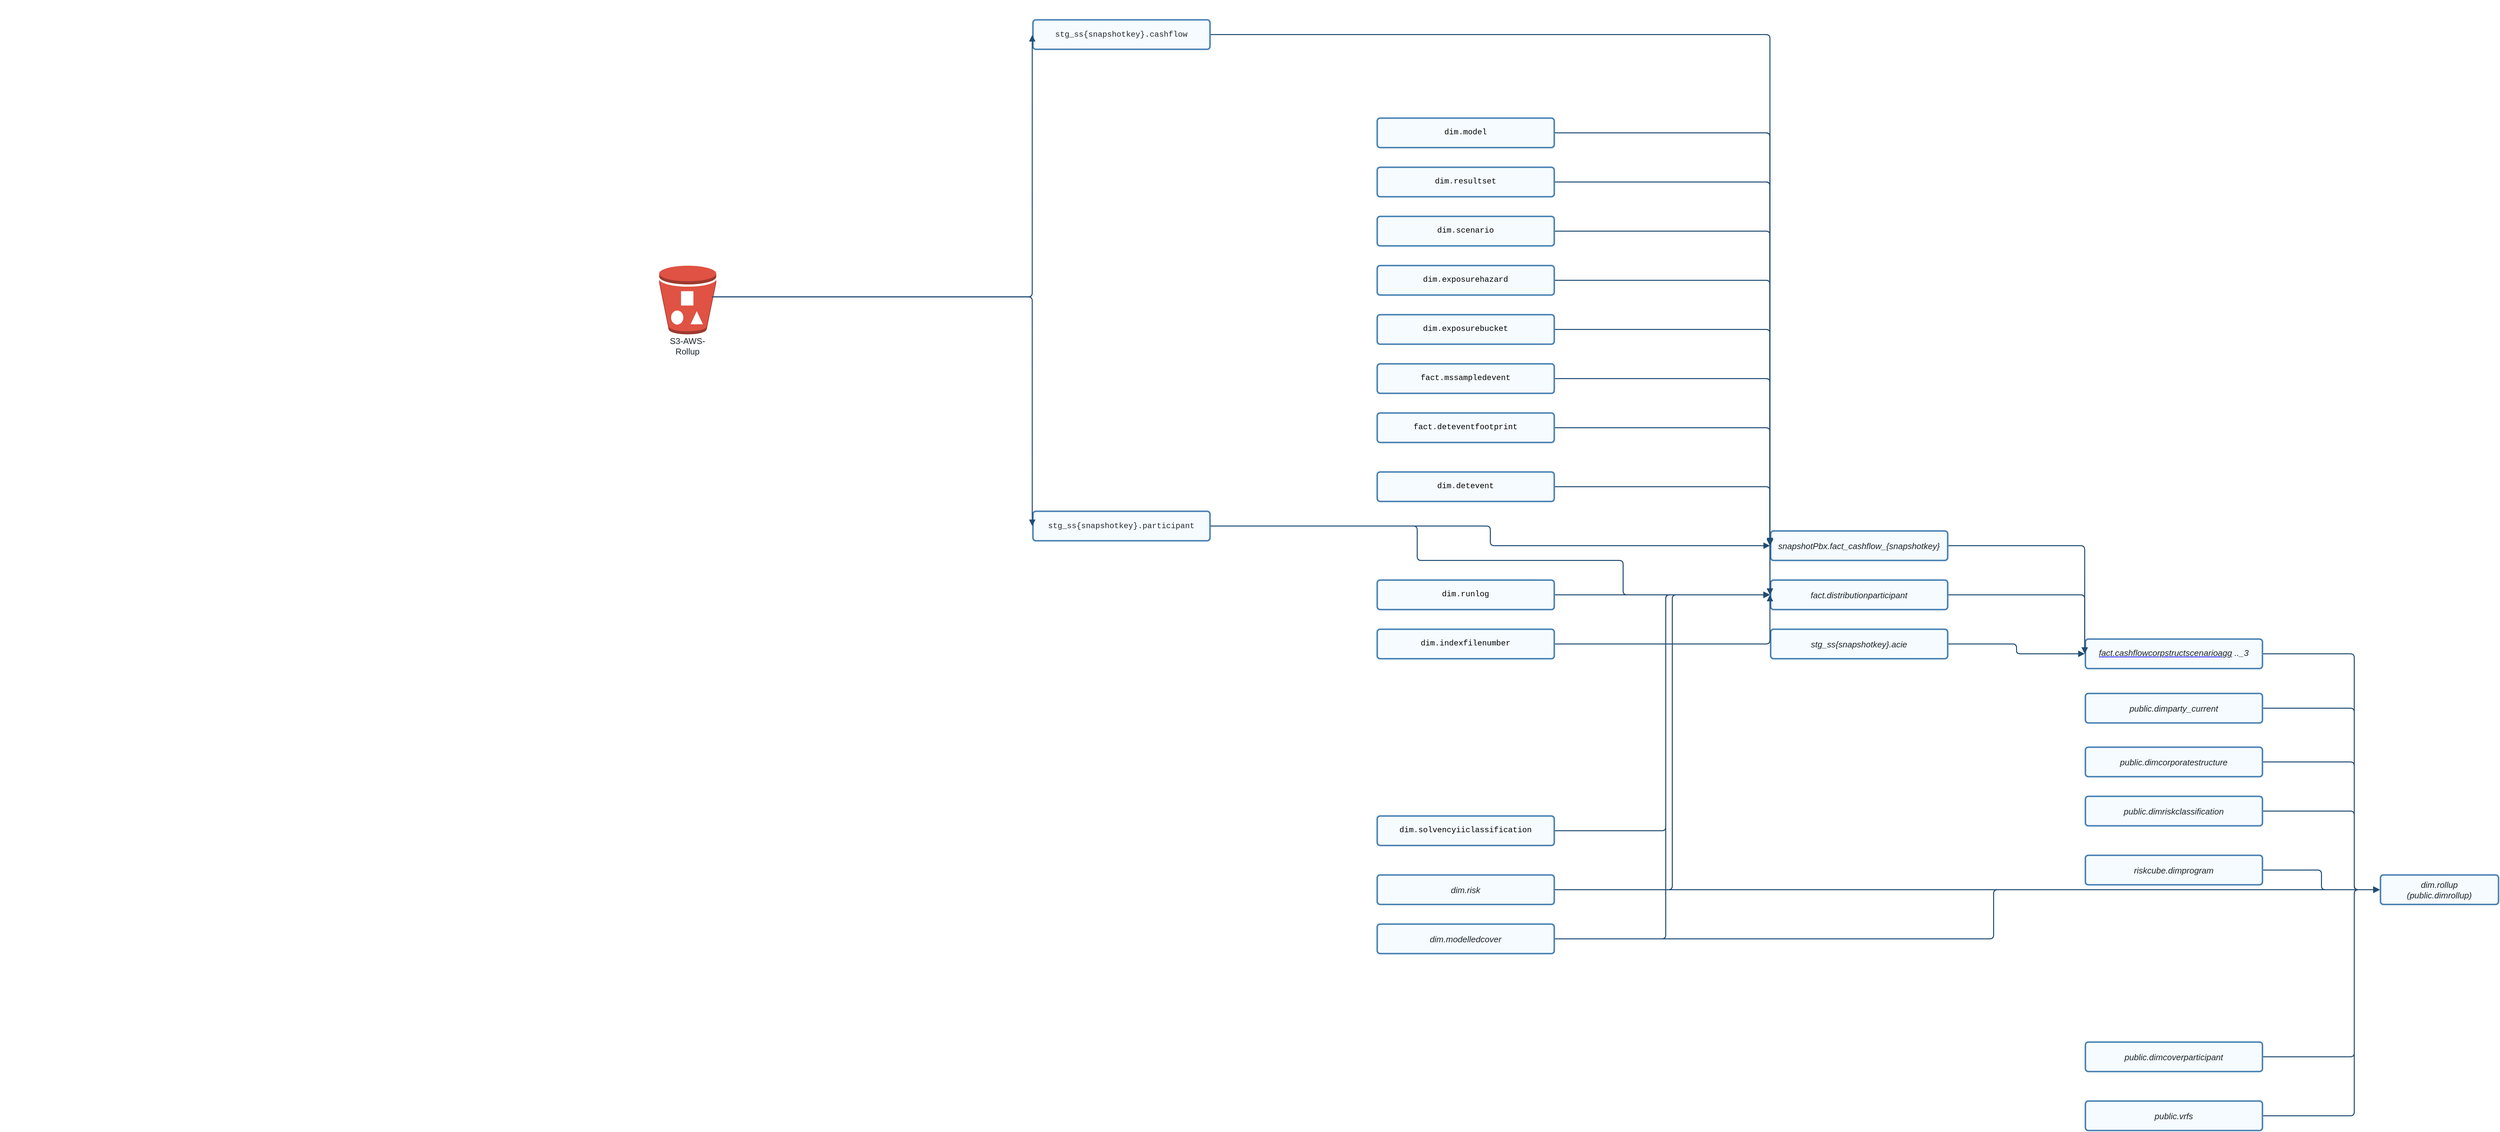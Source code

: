 <mxfile version="15.9.1" type="github">
  <diagram id="vmroaQVfe90vQZZnpYbU" name="Page-1">
    <mxGraphModel dx="1052" dy="1666" grid="1" gridSize="10" guides="1" tooltips="1" connect="1" arrows="1" fold="1" page="1" pageScale="1" pageWidth="1100" pageHeight="850" math="0" shadow="0">
      <root>
        <mxCell id="0" />
        <mxCell id="1" parent="0" />
        <mxCell id="fpg7xmmu9MJaWytv52l8-10" parent="0" />
        <mxCell id="fpg7xmmu9MJaWytv52l8-70" value="top" parent="0" />
        <mxCell id="fpg7xmmu9MJaWytv52l8-71" value="" style="group;dropTarget=0;" vertex="1" parent="fpg7xmmu9MJaWytv52l8-70">
          <mxGeometry as="geometry" />
        </mxCell>
        <mxCell id="fpg7xmmu9MJaWytv52l8-72" parent="0" />
        <mxCell id="fpg7xmmu9MJaWytv52l8-132" value="top" parent="0" />
        <mxCell id="fpg7xmmu9MJaWytv52l8-133" value="" style="group;dropTarget=0;" vertex="1" parent="fpg7xmmu9MJaWytv52l8-132">
          <mxGeometry as="geometry" />
        </mxCell>
        <mxCell id="fpg7xmmu9MJaWytv52l8-134" parent="0" />
        <UserObject label="dim.rollup&#xa;(public.dimrollup)" lucidchartObjectId="Gp1yu8OU4XNm" id="fpg7xmmu9MJaWytv52l8-135">
          <mxCell style="html=1;overflow=block;blockSpacing=1;whiteSpace=wrap;;whiteSpace=wrap;fontSize=13;fontColor=#1d262b;fontStyle=2;spacing=3.8;strokeColor=#4881b3;strokeOpacity=100;rounded=1;absoluteArcSize=1;arcSize=9;fillColor=#F5FBFF;strokeWidth=2.3;" vertex="1" parent="fpg7xmmu9MJaWytv52l8-134">
            <mxGeometry x="3630" y="1335" width="180" height="45" as="geometry" />
          </mxCell>
        </UserObject>
        <UserObject label="&lt;div style=&quot;display: flex ; justify-content: center ; text-align: center ; align-items: baseline ; font-size: 0 ; line-height: 1.25 ; margin-top: -2px&quot;&gt;&lt;span&gt;&lt;a href=&quot;http://fact.cashflowcorpstructscenarioagg&quot;&gt;&lt;span style=&quot;font-size: 13px ; color: #1d262b ; font-style: italic&quot;&gt;fact.cashflowcorpstructscenarioagg&lt;/span&gt;&lt;/a&gt;&lt;span style=&quot;font-size: 13px ; color: #1d262b ; font-style: italic&quot;&gt; .._3&lt;/span&gt;&lt;/span&gt;&lt;/div&gt;" lucidchartObjectId="is1yB~cOgMwO" id="fpg7xmmu9MJaWytv52l8-136">
          <mxCell style="html=1;overflow=block;blockSpacing=1;whiteSpace=wrap;;whiteSpace=wrap;fontSize=13;spacing=3.8;strokeColor=#4881b3;strokeOpacity=100;rounded=1;absoluteArcSize=1;arcSize=9;fillColor=#F5FBFF;strokeWidth=2.3;" vertex="1" parent="fpg7xmmu9MJaWytv52l8-134">
            <mxGeometry x="3180" y="975" width="270" height="45" as="geometry" />
          </mxCell>
        </UserObject>
        <UserObject label="dim.risk" lucidchartObjectId="3G2yOmbZ3F8G" id="fpg7xmmu9MJaWytv52l8-137">
          <mxCell style="html=1;overflow=block;blockSpacing=1;whiteSpace=wrap;;whiteSpace=wrap;fontSize=13;fontColor=#1d262b;fontStyle=2;spacing=3.8;strokeColor=#4881b3;strokeOpacity=100;rounded=1;absoluteArcSize=1;arcSize=9;fillColor=#F5FBFF;strokeWidth=2.3;" vertex="1" parent="fpg7xmmu9MJaWytv52l8-134">
            <mxGeometry x="2100" y="1335" width="270" height="45" as="geometry" />
          </mxCell>
        </UserObject>
        <UserObject label="public.dimparty_current" lucidchartObjectId="7G2ynvKu3iQ_" id="fpg7xmmu9MJaWytv52l8-138">
          <mxCell style="html=1;overflow=block;blockSpacing=1;whiteSpace=wrap;;whiteSpace=wrap;fontSize=13;fontColor=#1d262b;fontStyle=2;spacing=3.8;strokeColor=#4881b3;strokeOpacity=100;rounded=1;absoluteArcSize=1;arcSize=9;fillColor=#F5FBFF;strokeWidth=2.3;" vertex="1" parent="fpg7xmmu9MJaWytv52l8-134">
            <mxGeometry x="3180" y="1058" width="270" height="45" as="geometry" />
          </mxCell>
        </UserObject>
        <UserObject label="public.dimcorporatestructure" lucidchartObjectId="0I2yo8fjKjZO" id="fpg7xmmu9MJaWytv52l8-139">
          <mxCell style="html=1;overflow=block;blockSpacing=1;whiteSpace=wrap;;whiteSpace=wrap;fontSize=13;fontColor=#1d262b;fontStyle=2;spacing=3.8;strokeColor=#4881b3;strokeOpacity=100;rounded=1;absoluteArcSize=1;arcSize=9;fillColor=#F5FBFF;strokeWidth=2.3;" vertex="1" parent="fpg7xmmu9MJaWytv52l8-134">
            <mxGeometry x="3180" y="1140" width="270" height="45" as="geometry" />
          </mxCell>
        </UserObject>
        <UserObject label="public.dimriskclassification" lucidchartObjectId="0I2y_JNIGELw" id="fpg7xmmu9MJaWytv52l8-140">
          <mxCell style="html=1;overflow=block;blockSpacing=1;whiteSpace=wrap;;whiteSpace=wrap;fontSize=13;fontColor=#1d262b;fontStyle=2;spacing=3.8;strokeColor=#4881b3;strokeOpacity=100;rounded=1;absoluteArcSize=1;arcSize=9;fillColor=#F5FBFF;strokeWidth=2.3;" vertex="1" parent="fpg7xmmu9MJaWytv52l8-134">
            <mxGeometry x="3180" y="1215" width="270" height="45" as="geometry" />
          </mxCell>
        </UserObject>
        <UserObject label="riskcube.dimprogram" lucidchartObjectId="0I2yl4XgmqHl" id="fpg7xmmu9MJaWytv52l8-141">
          <mxCell style="html=1;overflow=block;blockSpacing=1;whiteSpace=wrap;;whiteSpace=wrap;fontSize=13;fontColor=#1d262b;fontStyle=2;spacing=3.8;strokeColor=#4881b3;strokeOpacity=100;rounded=1;absoluteArcSize=1;arcSize=9;fillColor=#F5FBFF;strokeWidth=2.3;" vertex="1" parent="fpg7xmmu9MJaWytv52l8-134">
            <mxGeometry x="3180" y="1305" width="270" height="45" as="geometry" />
          </mxCell>
        </UserObject>
        <UserObject label="dim.modelledcover" lucidchartObjectId="1I2y1B~Z7uO1" id="fpg7xmmu9MJaWytv52l8-142">
          <mxCell style="html=1;overflow=block;blockSpacing=1;whiteSpace=wrap;;whiteSpace=wrap;fontSize=13;fontColor=#1d262b;fontStyle=2;spacing=3.8;strokeColor=#4881b3;strokeOpacity=100;rounded=1;absoluteArcSize=1;arcSize=9;fillColor=#F5FBFF;strokeWidth=2.3;" vertex="1" parent="fpg7xmmu9MJaWytv52l8-134">
            <mxGeometry x="2100" y="1410" width="270" height="45" as="geometry" />
          </mxCell>
        </UserObject>
        <UserObject label="public.dimcoverparticipant" lucidchartObjectId="iM2yIYsq5-I3" id="fpg7xmmu9MJaWytv52l8-143">
          <mxCell style="html=1;overflow=block;blockSpacing=1;whiteSpace=wrap;;whiteSpace=wrap;fontSize=13;fontColor=#1d262b;fontStyle=2;spacing=3.8;strokeColor=#4881b3;strokeOpacity=100;rounded=1;absoluteArcSize=1;arcSize=9;fillColor=#F5FBFF;strokeWidth=2.3;" vertex="1" parent="fpg7xmmu9MJaWytv52l8-134">
            <mxGeometry x="3180" y="1590" width="270" height="45" as="geometry" />
          </mxCell>
        </UserObject>
        <UserObject label="public.vrfs" lucidchartObjectId="nM2yRD9ATBP5" id="fpg7xmmu9MJaWytv52l8-144">
          <mxCell style="html=1;overflow=block;blockSpacing=1;whiteSpace=wrap;;whiteSpace=wrap;fontSize=13;fontColor=#1d262b;fontStyle=2;spacing=3.8;strokeColor=#4881b3;strokeOpacity=100;rounded=1;absoluteArcSize=1;arcSize=9;fillColor=#F5FBFF;strokeWidth=2.3;" vertex="1" parent="fpg7xmmu9MJaWytv52l8-134">
            <mxGeometry x="3180" y="1680" width="270" height="45" as="geometry" />
          </mxCell>
        </UserObject>
        <UserObject label="" lucidchartObjectId="Z32ygdCLTp2j" id="fpg7xmmu9MJaWytv52l8-145">
          <mxCell style="html=1;jettySize=18;whiteSpace=wrap;fontSize=13;strokeColor=#224C72;strokeWidth=1.5;rounded=1;arcSize=12;edgeStyle=orthogonalEdgeStyle;startArrow=none;;endArrow=block;endFill=1;;exitX=1.004;exitY=0.5;exitPerimeter=0;entryX=-0.006;entryY=0.5;entryPerimeter=0;" edge="1" parent="fpg7xmmu9MJaWytv52l8-134" source="fpg7xmmu9MJaWytv52l8-136" target="fpg7xmmu9MJaWytv52l8-135">
            <mxGeometry width="100" height="100" relative="1" as="geometry">
              <Array as="points">
                <mxPoint x="3590" y="998" />
                <mxPoint x="3590" y="1358" />
              </Array>
            </mxGeometry>
          </mxCell>
        </UserObject>
        <UserObject label="" lucidchartObjectId="332yBCUjhjPS" id="fpg7xmmu9MJaWytv52l8-146">
          <mxCell style="html=1;jettySize=18;whiteSpace=wrap;fontSize=13;strokeColor=#224C72;strokeWidth=1.5;rounded=1;arcSize=12;edgeStyle=orthogonalEdgeStyle;startArrow=none;;endArrow=block;endFill=1;;exitX=1.004;exitY=0.5;exitPerimeter=0;entryX=-0.006;entryY=0.5;entryPerimeter=0;" edge="1" parent="fpg7xmmu9MJaWytv52l8-134" source="fpg7xmmu9MJaWytv52l8-138" target="fpg7xmmu9MJaWytv52l8-135">
            <mxGeometry width="100" height="100" relative="1" as="geometry">
              <Array as="points">
                <mxPoint x="3590" y="1080" />
                <mxPoint x="3590" y="1358" />
              </Array>
            </mxGeometry>
          </mxCell>
        </UserObject>
        <UserObject label="" lucidchartObjectId="632ysqIsDBbt" id="fpg7xmmu9MJaWytv52l8-147">
          <mxCell style="html=1;jettySize=18;whiteSpace=wrap;fontSize=13;strokeColor=#224C72;strokeWidth=1.5;rounded=1;arcSize=12;edgeStyle=orthogonalEdgeStyle;startArrow=none;;endArrow=block;endFill=1;;exitX=1.004;exitY=0.5;exitPerimeter=0;entryX=-0.006;entryY=0.5;entryPerimeter=0;" edge="1" parent="fpg7xmmu9MJaWytv52l8-134" source="fpg7xmmu9MJaWytv52l8-139" target="fpg7xmmu9MJaWytv52l8-135">
            <mxGeometry width="100" height="100" relative="1" as="geometry">
              <Array as="points">
                <mxPoint x="3590" y="1162" />
                <mxPoint x="3590" y="1358" />
              </Array>
            </mxGeometry>
          </mxCell>
        </UserObject>
        <UserObject label="" lucidchartObjectId="932ygQK3MYaW" id="fpg7xmmu9MJaWytv52l8-148">
          <mxCell style="html=1;jettySize=18;whiteSpace=wrap;fontSize=13;strokeColor=#224C72;strokeWidth=1.5;rounded=1;arcSize=12;edgeStyle=orthogonalEdgeStyle;startArrow=none;;endArrow=block;endFill=1;;exitX=1.004;exitY=0.5;exitPerimeter=0;entryX=-0.006;entryY=0.5;entryPerimeter=0;" edge="1" parent="fpg7xmmu9MJaWytv52l8-134" source="fpg7xmmu9MJaWytv52l8-140" target="fpg7xmmu9MJaWytv52l8-135">
            <mxGeometry width="100" height="100" relative="1" as="geometry">
              <Array as="points">
                <mxPoint x="3590" y="1238" />
                <mxPoint x="3590" y="1358" />
              </Array>
            </mxGeometry>
          </mxCell>
        </UserObject>
        <UserObject label="" lucidchartObjectId="_32yNz5y7Vtl" id="fpg7xmmu9MJaWytv52l8-149">
          <mxCell style="html=1;jettySize=18;whiteSpace=wrap;fontSize=13;strokeColor=#224C72;strokeWidth=1.5;rounded=1;arcSize=12;edgeStyle=orthogonalEdgeStyle;startArrow=none;;endArrow=block;endFill=1;;exitX=1.004;exitY=0.5;exitPerimeter=0;entryX=-0.006;entryY=0.5;entryPerimeter=0;" edge="1" parent="fpg7xmmu9MJaWytv52l8-134" source="fpg7xmmu9MJaWytv52l8-141" target="fpg7xmmu9MJaWytv52l8-135">
            <mxGeometry width="100" height="100" relative="1" as="geometry">
              <Array as="points" />
            </mxGeometry>
          </mxCell>
        </UserObject>
        <UserObject label="" lucidchartObjectId="~32yZy3olu0E" id="fpg7xmmu9MJaWytv52l8-150">
          <mxCell style="html=1;jettySize=18;whiteSpace=wrap;fontSize=13;strokeColor=#224C72;strokeWidth=1.5;rounded=1;arcSize=12;edgeStyle=orthogonalEdgeStyle;startArrow=none;;endArrow=block;endFill=1;;exitX=1.004;exitY=0.5;exitPerimeter=0;entryX=-0.006;entryY=0.5;entryPerimeter=0;" edge="1" parent="fpg7xmmu9MJaWytv52l8-134" source="fpg7xmmu9MJaWytv52l8-142" target="fpg7xmmu9MJaWytv52l8-135">
            <mxGeometry width="100" height="100" relative="1" as="geometry">
              <Array as="points">
                <mxPoint x="3040" y="1432" />
                <mxPoint x="3040" y="1358" />
              </Array>
            </mxGeometry>
          </mxCell>
        </UserObject>
        <UserObject label="" lucidchartObjectId="c42y4aM15P~t" id="fpg7xmmu9MJaWytv52l8-151">
          <mxCell style="html=1;jettySize=18;whiteSpace=wrap;fontSize=13;strokeColor=#224C72;strokeWidth=1.5;rounded=1;arcSize=12;edgeStyle=orthogonalEdgeStyle;startArrow=none;;endArrow=block;endFill=1;;exitX=1.004;exitY=0.5;exitPerimeter=0;entryX=-0.006;entryY=0.5;entryPerimeter=0;" edge="1" parent="fpg7xmmu9MJaWytv52l8-134" source="fpg7xmmu9MJaWytv52l8-137" target="fpg7xmmu9MJaWytv52l8-135">
            <mxGeometry width="100" height="100" relative="1" as="geometry">
              <Array as="points" />
            </mxGeometry>
          </mxCell>
        </UserObject>
        <UserObject label="" lucidchartObjectId="e42yX4Y.77t1" id="fpg7xmmu9MJaWytv52l8-152">
          <mxCell style="html=1;jettySize=18;whiteSpace=wrap;fontSize=13;strokeColor=#224C72;strokeWidth=1.5;rounded=1;arcSize=12;edgeStyle=orthogonalEdgeStyle;startArrow=none;;endArrow=block;endFill=1;;exitX=1.004;exitY=0.5;exitPerimeter=0;entryX=-0.006;entryY=0.5;entryPerimeter=0;" edge="1" parent="fpg7xmmu9MJaWytv52l8-134" source="fpg7xmmu9MJaWytv52l8-143" target="fpg7xmmu9MJaWytv52l8-135">
            <mxGeometry width="100" height="100" relative="1" as="geometry">
              <Array as="points">
                <mxPoint x="3590" y="1612" />
                <mxPoint x="3590" y="1358" />
              </Array>
            </mxGeometry>
          </mxCell>
        </UserObject>
        <UserObject label="" lucidchartObjectId="i42yx12M4Q2f" id="fpg7xmmu9MJaWytv52l8-153">
          <mxCell style="html=1;jettySize=18;whiteSpace=wrap;fontSize=13;strokeColor=#224C72;strokeWidth=1.5;rounded=1;arcSize=12;edgeStyle=orthogonalEdgeStyle;startArrow=none;;endArrow=block;endFill=1;;exitX=1.004;exitY=0.5;exitPerimeter=0;entryX=-0.006;entryY=0.5;entryPerimeter=0;" edge="1" parent="fpg7xmmu9MJaWytv52l8-134" source="fpg7xmmu9MJaWytv52l8-144" target="fpg7xmmu9MJaWytv52l8-135">
            <mxGeometry width="100" height="100" relative="1" as="geometry">
              <Array as="points">
                <mxPoint x="3590" y="1702" />
                <mxPoint x="3590" y="1358" />
              </Array>
            </mxGeometry>
          </mxCell>
        </UserObject>
        <UserObject label="snapshotPbx.fact_cashflow_{snapshotkey}" lucidchartObjectId="U83yd9o2fskE" id="fpg7xmmu9MJaWytv52l8-154">
          <mxCell style="html=1;overflow=block;blockSpacing=1;whiteSpace=wrap;;whiteSpace=wrap;fontSize=13;fontColor=#1d262b;fontStyle=2;spacing=3.8;strokeColor=#4881b3;strokeOpacity=100;rounded=1;absoluteArcSize=1;arcSize=9;fillColor=#F5FBFF;strokeWidth=2.3;" vertex="1" parent="fpg7xmmu9MJaWytv52l8-134">
            <mxGeometry x="2700" y="810" width="270" height="45" as="geometry" />
          </mxCell>
        </UserObject>
        <UserObject label="fact.distributionparticipant" lucidchartObjectId="f93yB1UyILGA" id="fpg7xmmu9MJaWytv52l8-155">
          <mxCell style="html=1;overflow=block;blockSpacing=1;whiteSpace=wrap;;whiteSpace=wrap;fontSize=13;fontColor=#1d262b;fontStyle=2;spacing=3.8;strokeColor=#4881b3;strokeOpacity=100;rounded=1;absoluteArcSize=1;arcSize=9;fillColor=#F5FBFF;strokeWidth=2.3;" vertex="1" parent="fpg7xmmu9MJaWytv52l8-134">
            <mxGeometry x="2700" y="885" width="270" height="45" as="geometry" />
          </mxCell>
        </UserObject>
        <UserObject label="stg_ss{snapshotkey}.acie" lucidchartObjectId="h93y5ddoDoyH" id="fpg7xmmu9MJaWytv52l8-156">
          <mxCell style="html=1;overflow=block;blockSpacing=1;whiteSpace=wrap;;whiteSpace=wrap;fontSize=13;fontColor=#1d262b;fontStyle=2;spacing=3.8;strokeColor=#4881b3;strokeOpacity=100;rounded=1;absoluteArcSize=1;arcSize=9;fillColor=#F5FBFF;strokeWidth=2.3;" vertex="1" parent="fpg7xmmu9MJaWytv52l8-134">
            <mxGeometry x="2700" y="960" width="270" height="45" as="geometry" />
          </mxCell>
        </UserObject>
        <UserObject label="" lucidchartObjectId="293yK3POc2Pi" id="fpg7xmmu9MJaWytv52l8-157">
          <mxCell style="html=1;jettySize=18;whiteSpace=wrap;fontSize=13;strokeColor=#224C72;strokeWidth=1.5;rounded=1;arcSize=12;edgeStyle=orthogonalEdgeStyle;startArrow=none;;endArrow=block;endFill=1;;exitX=1.004;exitY=0.5;exitPerimeter=0;entryX=-0.004;entryY=0.5;entryPerimeter=0;" edge="1" parent="fpg7xmmu9MJaWytv52l8-134" source="fpg7xmmu9MJaWytv52l8-154" target="fpg7xmmu9MJaWytv52l8-136">
            <mxGeometry width="100" height="100" relative="1" as="geometry">
              <Array as="points" />
            </mxGeometry>
          </mxCell>
        </UserObject>
        <UserObject label="" lucidchartObjectId="893y.BL1bZVc" id="fpg7xmmu9MJaWytv52l8-158">
          <mxCell style="html=1;jettySize=18;whiteSpace=wrap;fontSize=13;strokeColor=#224C72;strokeWidth=1.5;rounded=1;arcSize=12;edgeStyle=orthogonalEdgeStyle;startArrow=none;;endArrow=block;endFill=1;;exitX=1.004;exitY=0.5;exitPerimeter=0;entryX=-0.004;entryY=0.5;entryPerimeter=0;" edge="1" parent="fpg7xmmu9MJaWytv52l8-134" source="fpg7xmmu9MJaWytv52l8-155" target="fpg7xmmu9MJaWytv52l8-136">
            <mxGeometry width="100" height="100" relative="1" as="geometry">
              <Array as="points" />
            </mxGeometry>
          </mxCell>
        </UserObject>
        <UserObject label="" lucidchartObjectId="_93y-Jc45U9-" id="fpg7xmmu9MJaWytv52l8-159">
          <mxCell style="html=1;jettySize=18;whiteSpace=wrap;fontSize=13;strokeColor=#224C72;strokeWidth=1.5;rounded=1;arcSize=12;edgeStyle=orthogonalEdgeStyle;startArrow=none;;endArrow=block;endFill=1;;exitX=1.004;exitY=0.5;exitPerimeter=0;entryX=-0.004;entryY=0.5;entryPerimeter=0;" edge="1" parent="fpg7xmmu9MJaWytv52l8-134" source="fpg7xmmu9MJaWytv52l8-156" target="fpg7xmmu9MJaWytv52l8-136">
            <mxGeometry width="100" height="100" relative="1" as="geometry">
              <Array as="points" />
            </mxGeometry>
          </mxCell>
        </UserObject>
        <UserObject label="stg_ss{snapshotkey}.cashflow" lucidchartObjectId="cE6ykPkP2mPz" id="fpg7xmmu9MJaWytv52l8-160">
          <mxCell style="html=1;overflow=block;blockSpacing=1;whiteSpace=wrap;;whiteSpace=wrap;fontSize=12;fontFamily=Liberation Mono;fontColor=#24292e;spacing=3.8;strokeColor=#4881b3;strokeOpacity=100;rounded=1;absoluteArcSize=1;arcSize=9;fillColor=#F5FBFF;strokeWidth=2.3;" vertex="1" parent="fpg7xmmu9MJaWytv52l8-134">
            <mxGeometry x="1575" y="30" width="270" height="45" as="geometry" />
          </mxCell>
        </UserObject>
        <UserObject label="" lucidchartObjectId="EF6y4BjWZp7x" id="fpg7xmmu9MJaWytv52l8-161">
          <mxCell style="html=1;jettySize=18;whiteSpace=wrap;fontSize=13;strokeColor=#224C72;strokeWidth=1.5;rounded=1;arcSize=12;edgeStyle=orthogonalEdgeStyle;startArrow=none;;endArrow=block;endFill=1;;exitX=1.004;exitY=0.5;exitPerimeter=0;entryX=-0.004;entryY=0.5;entryPerimeter=0;" edge="1" parent="fpg7xmmu9MJaWytv52l8-134" source="fpg7xmmu9MJaWytv52l8-160" target="fpg7xmmu9MJaWytv52l8-154">
            <mxGeometry width="100" height="100" relative="1" as="geometry">
              <Array as="points" />
            </mxGeometry>
          </mxCell>
        </UserObject>
        <UserObject label="&lt;div style=&quot;display: flex; justify-content: center; text-align: center; align-items: baseline; font-size: 0; line-height: 1.25;margin-top: -2px;&quot;&gt;&lt;span&gt;&lt;span style=&quot;font-size:12px;color:#000000;font-family: Liberation Mono;&quot;&gt;dim&lt;/span&gt;&lt;span style=&quot;font-size:12px;color:#24292e;font-family: Liberation Mono;&quot;&gt;.&lt;/span&gt;&lt;span style=&quot;font-size:12px;color:#000000;font-family: Liberation Mono;&quot;&gt;model&lt;/span&gt;&lt;/span&gt;&lt;/div&gt;" lucidchartObjectId="KF6ybQjwh6rm" id="fpg7xmmu9MJaWytv52l8-162">
          <mxCell style="html=1;overflow=block;blockSpacing=1;whiteSpace=wrap;;whiteSpace=wrap;fontSize=13;fontFamily=Liberation Mono;spacing=3.8;strokeColor=#4881b3;strokeOpacity=100;rounded=1;absoluteArcSize=1;arcSize=9;fillColor=#F5FBFF;strokeWidth=2.3;" vertex="1" parent="fpg7xmmu9MJaWytv52l8-134">
            <mxGeometry x="2100" y="180" width="270" height="45" as="geometry" />
          </mxCell>
        </UserObject>
        <UserObject label="stg_ss{snapshotkey}.participant" lucidchartObjectId="KF6yVrpoEM.6" id="fpg7xmmu9MJaWytv52l8-163">
          <mxCell style="html=1;overflow=block;blockSpacing=1;whiteSpace=wrap;;whiteSpace=wrap;fontSize=12;fontFamily=Liberation Mono;fontColor=#24292e;spacing=3.8;strokeColor=#4881b3;strokeOpacity=100;rounded=1;absoluteArcSize=1;arcSize=9;fillColor=#F5FBFF;strokeWidth=2.3;" vertex="1" parent="fpg7xmmu9MJaWytv52l8-134">
            <mxGeometry x="1575" y="780" width="270" height="45" as="geometry" />
          </mxCell>
        </UserObject>
        <UserObject label="&lt;div style=&quot;display: flex; justify-content: center; text-align: center; align-items: baseline; font-size: 0; line-height: 1.25;margin-top: -2px;&quot;&gt;&lt;span&gt;&lt;span style=&quot;font-size:12px;color:#000000;font-family: Liberation Mono;&quot;&gt;dim&lt;/span&gt;&lt;span style=&quot;font-size:12px;color:#24292e;font-family: Liberation Mono;&quot;&gt;.&lt;/span&gt;&lt;span style=&quot;font-size:12px;color:#000000;font-family: Liberation Mono;&quot;&gt;resultset&lt;/span&gt;&lt;/span&gt;&lt;/div&gt;" lucidchartObjectId="aI6yx5YWhfZR" id="fpg7xmmu9MJaWytv52l8-164">
          <mxCell style="html=1;overflow=block;blockSpacing=1;whiteSpace=wrap;;whiteSpace=wrap;fontSize=13;fontFamily=Liberation Mono;spacing=3.8;strokeColor=#4881b3;strokeOpacity=100;rounded=1;absoluteArcSize=1;arcSize=9;fillColor=#F5FBFF;strokeWidth=2.3;" vertex="1" parent="fpg7xmmu9MJaWytv52l8-134">
            <mxGeometry x="2100" y="255" width="270" height="45" as="geometry" />
          </mxCell>
        </UserObject>
        <UserObject label="&lt;div style=&quot;display: flex; justify-content: center; text-align: center; align-items: baseline; font-size: 0; line-height: 1.25;margin-top: -2px;&quot;&gt;&lt;span&gt;&lt;span style=&quot;font-size:12px;color:#000000;font-family: Liberation Mono;&quot;&gt;dim&lt;/span&gt;&lt;span style=&quot;font-size:12px;color:#24292e;font-family: Liberation Mono;&quot;&gt;.&lt;/span&gt;&lt;span style=&quot;font-size:12px;color:#000000;font-family: Liberation Mono;&quot;&gt;scenario&lt;/span&gt;&lt;/span&gt;&lt;/div&gt;" lucidchartObjectId="wI6ynsnoC57v" id="fpg7xmmu9MJaWytv52l8-165">
          <mxCell style="html=1;overflow=block;blockSpacing=1;whiteSpace=wrap;;whiteSpace=wrap;fontSize=13;fontFamily=Liberation Mono;spacing=3.8;strokeColor=#4881b3;strokeOpacity=100;rounded=1;absoluteArcSize=1;arcSize=9;fillColor=#F5FBFF;strokeWidth=2.3;" vertex="1" parent="fpg7xmmu9MJaWytv52l8-134">
            <mxGeometry x="2100" y="330" width="270" height="45" as="geometry" />
          </mxCell>
        </UserObject>
        <UserObject label="&lt;div style=&quot;display: flex; justify-content: center; text-align: center; align-items: baseline; font-size: 0; line-height: 1.25;margin-top: -2px;&quot;&gt;&lt;span&gt;&lt;span style=&quot;font-size:12px;color:#000000;font-family: Liberation Mono;&quot;&gt;fact&lt;/span&gt;&lt;span style=&quot;font-size:12px;color:#24292e;font-family: Liberation Mono;&quot;&gt;.&lt;/span&gt;&lt;span style=&quot;font-size:12px;color:#000000;font-family: Liberation Mono;&quot;&gt;deteventfootprint&lt;/span&gt;&lt;/span&gt;&lt;/div&gt;" lucidchartObjectId="wI6y4XEbj4sT" id="fpg7xmmu9MJaWytv52l8-166">
          <mxCell style="html=1;overflow=block;blockSpacing=1;whiteSpace=wrap;;whiteSpace=wrap;fontSize=13;fontFamily=Liberation Mono;spacing=3.8;strokeColor=#4881b3;strokeOpacity=100;rounded=1;absoluteArcSize=1;arcSize=9;fillColor=#F5FBFF;strokeWidth=2.3;" vertex="1" parent="fpg7xmmu9MJaWytv52l8-134">
            <mxGeometry x="2100" y="630" width="270" height="45" as="geometry" />
          </mxCell>
        </UserObject>
        <UserObject label="&lt;div style=&quot;display: flex; justify-content: center; text-align: center; align-items: baseline; font-size: 0; line-height: 1.25;margin-top: -2px;&quot;&gt;&lt;span&gt;&lt;span style=&quot;font-size:12px;color:#000000;font-family: Liberation Mono;&quot;&gt;dim&lt;/span&gt;&lt;span style=&quot;font-size:12px;color:#24292e;font-family: Liberation Mono;&quot;&gt;.&lt;/span&gt;&lt;span style=&quot;font-size:12px;color:#000000;font-family: Liberation Mono;&quot;&gt;exposurebucket&lt;/span&gt;&lt;/span&gt;&lt;/div&gt;" lucidchartObjectId="wI6yPY0J6xzI" id="fpg7xmmu9MJaWytv52l8-167">
          <mxCell style="html=1;overflow=block;blockSpacing=1;whiteSpace=wrap;;whiteSpace=wrap;fontSize=13;fontFamily=Liberation Mono;spacing=3.8;strokeColor=#4881b3;strokeOpacity=100;rounded=1;absoluteArcSize=1;arcSize=9;fillColor=#F5FBFF;strokeWidth=2.3;" vertex="1" parent="fpg7xmmu9MJaWytv52l8-134">
            <mxGeometry x="2100" y="480" width="270" height="45" as="geometry" />
          </mxCell>
        </UserObject>
        <UserObject label="&lt;div style=&quot;display: flex; justify-content: center; text-align: center; align-items: baseline; font-size: 0; line-height: 1.25;margin-top: -2px;&quot;&gt;&lt;span&gt;&lt;span style=&quot;font-size:12px;color:#000000;font-family: Liberation Mono;&quot;&gt;dim&lt;/span&gt;&lt;span style=&quot;font-size:12px;color:#24292e;font-family: Liberation Mono;&quot;&gt;.&lt;/span&gt;&lt;span style=&quot;font-size:12px;color:#000000;font-family: Liberation Mono;&quot;&gt;exposurehazard&lt;/span&gt;&lt;/span&gt;&lt;/div&gt;" lucidchartObjectId="wI6yH7PgNrBn" id="fpg7xmmu9MJaWytv52l8-168">
          <mxCell style="html=1;overflow=block;blockSpacing=1;whiteSpace=wrap;;whiteSpace=wrap;fontSize=13;fontFamily=Liberation Mono;spacing=3.8;strokeColor=#4881b3;strokeOpacity=100;rounded=1;absoluteArcSize=1;arcSize=9;fillColor=#F5FBFF;strokeWidth=2.3;" vertex="1" parent="fpg7xmmu9MJaWytv52l8-134">
            <mxGeometry x="2100" y="405" width="270" height="45" as="geometry" />
          </mxCell>
        </UserObject>
        <UserObject label="&lt;div style=&quot;display: flex; justify-content: center; text-align: center; align-items: baseline; font-size: 0; line-height: 1.25;margin-top: -2px;&quot;&gt;&lt;span&gt;&lt;span style=&quot;font-size:12px;color:#000000;font-family: Liberation Mono;&quot;&gt;fact&lt;/span&gt;&lt;span style=&quot;font-size:12px;color:#24292e;font-family: Liberation Mono;&quot;&gt;.&lt;/span&gt;&lt;span style=&quot;font-size:12px;color:#000000;font-family: Liberation Mono;&quot;&gt;mssampledevent&lt;/span&gt;&lt;/span&gt;&lt;/div&gt;" lucidchartObjectId="wI6ygdqHY5QU" id="fpg7xmmu9MJaWytv52l8-169">
          <mxCell style="html=1;overflow=block;blockSpacing=1;whiteSpace=wrap;;whiteSpace=wrap;fontSize=13;fontFamily=Liberation Mono;spacing=3.8;strokeColor=#4881b3;strokeOpacity=100;rounded=1;absoluteArcSize=1;arcSize=9;fillColor=#F5FBFF;strokeWidth=2.3;" vertex="1" parent="fpg7xmmu9MJaWytv52l8-134">
            <mxGeometry x="2100" y="555" width="270" height="45" as="geometry" />
          </mxCell>
        </UserObject>
        <UserObject label="&lt;div style=&quot;display: flex; justify-content: center; text-align: center; align-items: baseline; font-size: 0; line-height: 1.25;margin-top: -2px;&quot;&gt;&lt;span&gt;&lt;span style=&quot;font-size:12px;color:#000000;font-family: Liberation Mono;&quot;&gt;dim&lt;/span&gt;&lt;span style=&quot;font-size:12px;color:#24292e;font-family: Liberation Mono;&quot;&gt;.&lt;/span&gt;&lt;span style=&quot;font-size:12px;color:#000000;font-family: Liberation Mono;&quot;&gt;detevent&lt;/span&gt;&lt;/span&gt;&lt;/div&gt;" lucidchartObjectId="lK6yEAbmDf.f" id="fpg7xmmu9MJaWytv52l8-170">
          <mxCell style="html=1;overflow=block;blockSpacing=1;whiteSpace=wrap;;whiteSpace=wrap;fontSize=13;fontFamily=Liberation Mono;spacing=3.8;strokeColor=#4881b3;strokeOpacity=100;rounded=1;absoluteArcSize=1;arcSize=9;fillColor=#F5FBFF;strokeWidth=2.3;" vertex="1" parent="fpg7xmmu9MJaWytv52l8-134">
            <mxGeometry x="2100" y="720" width="270" height="45" as="geometry" />
          </mxCell>
        </UserObject>
        <UserObject label="" lucidchartObjectId="MN6ysqjpbDgS" id="fpg7xmmu9MJaWytv52l8-171">
          <mxCell style="html=1;jettySize=18;whiteSpace=wrap;fontSize=13;strokeColor=#224C72;strokeWidth=1.5;rounded=1;arcSize=12;edgeStyle=orthogonalEdgeStyle;startArrow=none;;endArrow=block;endFill=1;;exitX=1.004;exitY=0.5;exitPerimeter=0;entryX=-0.004;entryY=0.5;entryPerimeter=0;" edge="1" parent="fpg7xmmu9MJaWytv52l8-134" source="fpg7xmmu9MJaWytv52l8-163" target="fpg7xmmu9MJaWytv52l8-154">
            <mxGeometry width="100" height="100" relative="1" as="geometry">
              <Array as="points" />
            </mxGeometry>
          </mxCell>
        </UserObject>
        <UserObject label="" lucidchartObjectId="QN6yFwvV7.Ni" id="fpg7xmmu9MJaWytv52l8-172">
          <mxCell style="html=1;jettySize=18;whiteSpace=wrap;fontSize=13;strokeColor=#224C72;strokeWidth=1.5;rounded=1;arcSize=12;edgeStyle=orthogonalEdgeStyle;startArrow=none;;endArrow=block;endFill=1;;exitX=1.004;exitY=0.5;exitPerimeter=0;entryX=-0.004;entryY=0.5;entryPerimeter=0;" edge="1" parent="fpg7xmmu9MJaWytv52l8-134" source="fpg7xmmu9MJaWytv52l8-162" target="fpg7xmmu9MJaWytv52l8-154">
            <mxGeometry width="100" height="100" relative="1" as="geometry">
              <Array as="points" />
            </mxGeometry>
          </mxCell>
        </UserObject>
        <UserObject label="" lucidchartObjectId="TN6y1spJdZ1y" id="fpg7xmmu9MJaWytv52l8-173">
          <mxCell style="html=1;jettySize=18;whiteSpace=wrap;fontSize=13;strokeColor=#224C72;strokeWidth=1.5;rounded=1;arcSize=12;edgeStyle=orthogonalEdgeStyle;startArrow=none;;endArrow=block;endFill=1;;exitX=1.004;exitY=0.5;exitPerimeter=0;entryX=-0.004;entryY=0.5;entryPerimeter=0;" edge="1" parent="fpg7xmmu9MJaWytv52l8-134" source="fpg7xmmu9MJaWytv52l8-164" target="fpg7xmmu9MJaWytv52l8-154">
            <mxGeometry width="100" height="100" relative="1" as="geometry">
              <Array as="points" />
            </mxGeometry>
          </mxCell>
        </UserObject>
        <UserObject label="" lucidchartObjectId="WN6yfKLh4OzB" id="fpg7xmmu9MJaWytv52l8-174">
          <mxCell style="html=1;jettySize=18;whiteSpace=wrap;fontSize=13;strokeColor=#224C72;strokeWidth=1.5;rounded=1;arcSize=12;edgeStyle=orthogonalEdgeStyle;startArrow=none;;endArrow=block;endFill=1;;exitX=1.004;exitY=0.5;exitPerimeter=0;entryX=-0.004;entryY=0.5;entryPerimeter=0;" edge="1" parent="fpg7xmmu9MJaWytv52l8-134" source="fpg7xmmu9MJaWytv52l8-165" target="fpg7xmmu9MJaWytv52l8-154">
            <mxGeometry width="100" height="100" relative="1" as="geometry">
              <Array as="points" />
            </mxGeometry>
          </mxCell>
        </UserObject>
        <UserObject label="" lucidchartObjectId="0N6yS-1OhOHB" id="fpg7xmmu9MJaWytv52l8-175">
          <mxCell style="html=1;jettySize=18;whiteSpace=wrap;fontSize=13;strokeColor=#224C72;strokeWidth=1.5;rounded=1;arcSize=12;edgeStyle=orthogonalEdgeStyle;startArrow=none;;endArrow=block;endFill=1;;exitX=1.004;exitY=0.5;exitPerimeter=0;entryX=-0.004;entryY=0.5;entryPerimeter=0;" edge="1" parent="fpg7xmmu9MJaWytv52l8-134" source="fpg7xmmu9MJaWytv52l8-168" target="fpg7xmmu9MJaWytv52l8-154">
            <mxGeometry width="100" height="100" relative="1" as="geometry">
              <Array as="points" />
            </mxGeometry>
          </mxCell>
        </UserObject>
        <UserObject label="" lucidchartObjectId="2N6yE9v4Bxh0" id="fpg7xmmu9MJaWytv52l8-176">
          <mxCell style="html=1;jettySize=18;whiteSpace=wrap;fontSize=13;strokeColor=#224C72;strokeWidth=1.5;rounded=1;arcSize=12;edgeStyle=orthogonalEdgeStyle;startArrow=none;;endArrow=block;endFill=1;;exitX=1.004;exitY=0.5;exitPerimeter=0;entryX=-0.004;entryY=0.45;entryPerimeter=0;" edge="1" parent="fpg7xmmu9MJaWytv52l8-134" source="fpg7xmmu9MJaWytv52l8-167" target="fpg7xmmu9MJaWytv52l8-154">
            <mxGeometry width="100" height="100" relative="1" as="geometry">
              <Array as="points" />
            </mxGeometry>
          </mxCell>
        </UserObject>
        <UserObject label="" lucidchartObjectId="6N6yxrte.s88" id="fpg7xmmu9MJaWytv52l8-177">
          <mxCell style="html=1;jettySize=18;whiteSpace=wrap;fontSize=13;strokeColor=#224C72;strokeWidth=1.5;rounded=1;arcSize=12;edgeStyle=orthogonalEdgeStyle;startArrow=none;;endArrow=block;endFill=1;;exitX=1.004;exitY=0.5;exitPerimeter=0;entryX=-0.004;entryY=0.5;entryPerimeter=0;" edge="1" parent="fpg7xmmu9MJaWytv52l8-134" source="fpg7xmmu9MJaWytv52l8-169" target="fpg7xmmu9MJaWytv52l8-154">
            <mxGeometry width="100" height="100" relative="1" as="geometry">
              <Array as="points" />
            </mxGeometry>
          </mxCell>
        </UserObject>
        <UserObject label="" lucidchartObjectId="9N6y099VSl_p" id="fpg7xmmu9MJaWytv52l8-178">
          <mxCell style="html=1;jettySize=18;whiteSpace=wrap;fontSize=13;strokeColor=#224C72;strokeWidth=1.5;rounded=1;arcSize=12;edgeStyle=orthogonalEdgeStyle;startArrow=none;;endArrow=block;endFill=1;;exitX=1.004;exitY=0.5;exitPerimeter=0;entryX=-0.004;entryY=0.5;entryPerimeter=0;" edge="1" parent="fpg7xmmu9MJaWytv52l8-134" source="fpg7xmmu9MJaWytv52l8-166" target="fpg7xmmu9MJaWytv52l8-154">
            <mxGeometry width="100" height="100" relative="1" as="geometry">
              <Array as="points" />
            </mxGeometry>
          </mxCell>
        </UserObject>
        <UserObject label="" lucidchartObjectId=".N6yUQroS5Nl" id="fpg7xmmu9MJaWytv52l8-179">
          <mxCell style="html=1;jettySize=18;whiteSpace=wrap;fontSize=13;strokeColor=#224C72;strokeWidth=1.5;rounded=1;arcSize=12;edgeStyle=orthogonalEdgeStyle;startArrow=none;;endArrow=block;endFill=1;;exitX=1.004;exitY=0.5;exitPerimeter=0;entryX=-0.004;entryY=0.5;entryPerimeter=0;" edge="1" parent="fpg7xmmu9MJaWytv52l8-134" source="fpg7xmmu9MJaWytv52l8-170" target="fpg7xmmu9MJaWytv52l8-154">
            <mxGeometry width="100" height="100" relative="1" as="geometry">
              <Array as="points" />
            </mxGeometry>
          </mxCell>
        </UserObject>
        <UserObject label="S3-AWS-Rollup" lucidchartObjectId="-06yPA0qkBY2" id="fpg7xmmu9MJaWytv52l8-180">
          <mxCell style="html=1;overflow=block;blockSpacing=1;whiteSpace=wrap;shape=mxgraph.aws3.bucket_with_objects;labelPosition=center;verticalLabelPosition=bottom;align=center;verticalAlign=top;whiteSpace=wrap;fontSize=13;fontColor=#1d262b;spacing=3.8;strokeColor=#4881b3;strokeOpacity=100;rounded=1;absoluteArcSize=1;arcSize=9;fillColor=#e05243;strokeWidth=2.3;" vertex="1" parent="fpg7xmmu9MJaWytv52l8-134">
            <mxGeometry x="1005" y="405" width="87" height="105" as="geometry" />
          </mxCell>
        </UserObject>
        <UserObject label="" lucidchartObjectId="k46yThJHmtwE" id="fpg7xmmu9MJaWytv52l8-181">
          <mxCell style="html=1;jettySize=18;whiteSpace=wrap;fontSize=13;strokeColor=#224C72;strokeWidth=1.5;rounded=1;arcSize=12;edgeStyle=orthogonalEdgeStyle;startArrow=none;;endArrow=block;endFill=1;;exitX=0.928;exitY=0.455;exitPerimeter=0;entryX=-0.004;entryY=0.516;entryPerimeter=0;" edge="1" parent="fpg7xmmu9MJaWytv52l8-134" source="fpg7xmmu9MJaWytv52l8-180" target="fpg7xmmu9MJaWytv52l8-160">
            <mxGeometry width="100" height="100" relative="1" as="geometry">
              <Array as="points" />
            </mxGeometry>
          </mxCell>
        </UserObject>
        <UserObject label="" lucidchartObjectId="u46yz6Qf8q4d" id="fpg7xmmu9MJaWytv52l8-182">
          <mxCell style="html=1;jettySize=18;whiteSpace=wrap;fontSize=13;strokeColor=#224C72;strokeWidth=1.5;rounded=1;arcSize=12;edgeStyle=orthogonalEdgeStyle;startArrow=none;;endArrow=block;endFill=1;;exitX=0.928;exitY=0.455;exitPerimeter=0;entryX=-0.004;entryY=0.5;entryPerimeter=0;" edge="1" parent="fpg7xmmu9MJaWytv52l8-134" source="fpg7xmmu9MJaWytv52l8-180" target="fpg7xmmu9MJaWytv52l8-163">
            <mxGeometry width="100" height="100" relative="1" as="geometry">
              <Array as="points" />
            </mxGeometry>
          </mxCell>
        </UserObject>
        <UserObject label="" lucidchartObjectId="Ta7yPgU2-p1X" id="fpg7xmmu9MJaWytv52l8-183">
          <mxCell style="html=1;jettySize=18;whiteSpace=wrap;fontSize=13;strokeColor=#224C72;strokeWidth=1.5;rounded=1;arcSize=12;edgeStyle=orthogonalEdgeStyle;startArrow=none;;endArrow=block;endFill=1;;exitX=1.004;exitY=0.5;exitPerimeter=0;entryX=-0.004;entryY=0.5;entryPerimeter=0;" edge="1" parent="fpg7xmmu9MJaWytv52l8-134" source="fpg7xmmu9MJaWytv52l8-163" target="fpg7xmmu9MJaWytv52l8-155">
            <mxGeometry width="100" height="100" relative="1" as="geometry">
              <Array as="points">
                <mxPoint x="2161" y="803" />
                <mxPoint x="2161" y="855" />
                <mxPoint x="2475" y="855" />
                <mxPoint x="2475" y="908" />
              </Array>
            </mxGeometry>
          </mxCell>
        </UserObject>
        <UserObject label="&lt;div style=&quot;display: flex; justify-content: center; text-align: center; align-items: baseline; font-size: 0; line-height: 1.25;margin-top: -2px;&quot;&gt;&lt;span&gt;&lt;span style=&quot;font-size:12px;color:#000000;font-family: Liberation Mono;&quot;&gt;dim&lt;/span&gt;&lt;span style=&quot;font-size:12px;color:#24292e;font-family: Liberation Mono;&quot;&gt;.&lt;/span&gt;&lt;span style=&quot;font-size:12px;color:#000000;font-family: Liberation Mono;&quot;&gt;runlog&lt;/span&gt;&lt;/span&gt;&lt;/div&gt;" lucidchartObjectId="Qb7ytP.mCH2o" id="fpg7xmmu9MJaWytv52l8-184">
          <mxCell style="html=1;overflow=block;blockSpacing=1;whiteSpace=wrap;;whiteSpace=wrap;fontSize=13;fontFamily=Liberation Mono;spacing=3.8;strokeColor=#4881b3;strokeOpacity=100;rounded=1;absoluteArcSize=1;arcSize=9;fillColor=#F5FBFF;strokeWidth=2.3;" vertex="1" parent="fpg7xmmu9MJaWytv52l8-134">
            <mxGeometry x="2100" y="885" width="270" height="45" as="geometry" />
          </mxCell>
        </UserObject>
        <UserObject label="" lucidchartObjectId="_b7ykMI7~ysz" id="fpg7xmmu9MJaWytv52l8-185">
          <mxCell style="html=1;jettySize=18;whiteSpace=wrap;fontSize=13;strokeColor=#224C72;strokeWidth=1.5;rounded=1;arcSize=12;edgeStyle=orthogonalEdgeStyle;startArrow=none;;endArrow=block;endFill=1;;exitX=1.004;exitY=0.5;exitPerimeter=0;entryX=-0.004;entryY=0.5;entryPerimeter=0;" edge="1" parent="fpg7xmmu9MJaWytv52l8-134" source="fpg7xmmu9MJaWytv52l8-184" target="fpg7xmmu9MJaWytv52l8-155">
            <mxGeometry width="100" height="100" relative="1" as="geometry">
              <Array as="points" />
            </mxGeometry>
          </mxCell>
        </UserObject>
        <UserObject label="" lucidchartObjectId="rf7yv8mnejDO" id="fpg7xmmu9MJaWytv52l8-186">
          <mxCell style="html=1;jettySize=18;whiteSpace=wrap;fontSize=13;strokeColor=#224C72;strokeWidth=1.5;rounded=1;arcSize=12;edgeStyle=orthogonalEdgeStyle;startArrow=none;;endArrow=block;endFill=1;;exitX=1.004;exitY=0.5;exitPerimeter=0;entryX=-0.004;entryY=0.5;entryPerimeter=0;" edge="1" parent="fpg7xmmu9MJaWytv52l8-134" source="fpg7xmmu9MJaWytv52l8-162" target="fpg7xmmu9MJaWytv52l8-155">
            <mxGeometry width="100" height="100" relative="1" as="geometry">
              <Array as="points" />
            </mxGeometry>
          </mxCell>
        </UserObject>
        <UserObject label="" lucidchartObjectId="8f7yMeXQ_CX2" id="fpg7xmmu9MJaWytv52l8-187">
          <mxCell style="html=1;jettySize=18;whiteSpace=wrap;fontSize=13;strokeColor=#224C72;strokeWidth=1.5;rounded=1;arcSize=12;edgeStyle=orthogonalEdgeStyle;startArrow=none;;endArrow=block;endFill=1;;exitX=1.004;exitY=0.5;exitPerimeter=0;entryX=-0.004;entryY=0.5;entryPerimeter=0;" edge="1" parent="fpg7xmmu9MJaWytv52l8-134" source="fpg7xmmu9MJaWytv52l8-164" target="fpg7xmmu9MJaWytv52l8-155">
            <mxGeometry width="100" height="100" relative="1" as="geometry">
              <Array as="points" />
            </mxGeometry>
          </mxCell>
        </UserObject>
        <UserObject label="&lt;div style=&quot;display: flex; justify-content: center; text-align: center; align-items: baseline; font-size: 0; line-height: 1.25;margin-top: -2px;&quot;&gt;&lt;span&gt;&lt;span style=&quot;font-size:12px;color:#000000;font-family: Liberation Mono;&quot;&gt;dim&lt;/span&gt;&lt;span style=&quot;font-size:12px;color:#24292e;font-family: Liberation Mono;&quot;&gt;.&lt;/span&gt;&lt;span style=&quot;font-size:12px;color:#000000;font-family: Liberation Mono;&quot;&gt;indexfilenumber&lt;/span&gt;&lt;/span&gt;&lt;/div&gt;" lucidchartObjectId="9h7yrI-8nCq-" id="fpg7xmmu9MJaWytv52l8-188">
          <mxCell style="html=1;overflow=block;blockSpacing=1;whiteSpace=wrap;;whiteSpace=wrap;fontSize=13;fontFamily=Liberation Mono;spacing=3.8;strokeColor=#4881b3;strokeOpacity=100;rounded=1;absoluteArcSize=1;arcSize=9;fillColor=#F5FBFF;strokeWidth=2.3;" vertex="1" parent="fpg7xmmu9MJaWytv52l8-134">
            <mxGeometry x="2100" y="960" width="270" height="45" as="geometry" />
          </mxCell>
        </UserObject>
        <UserObject label="" lucidchartObjectId="ri7yscyHyNUb" id="fpg7xmmu9MJaWytv52l8-189">
          <mxCell style="html=1;jettySize=18;whiteSpace=wrap;fontSize=13;strokeColor=#224C72;strokeWidth=1.5;rounded=1;arcSize=12;edgeStyle=orthogonalEdgeStyle;startArrow=none;;endArrow=block;endFill=1;;exitX=1.004;exitY=0.5;exitPerimeter=0;entryX=-0.004;entryY=0.5;entryPerimeter=0;" edge="1" parent="fpg7xmmu9MJaWytv52l8-134" source="fpg7xmmu9MJaWytv52l8-188" target="fpg7xmmu9MJaWytv52l8-155">
            <mxGeometry width="100" height="100" relative="1" as="geometry">
              <Array as="points" />
            </mxGeometry>
          </mxCell>
        </UserObject>
        <UserObject label="" lucidchartObjectId="Hj7y7Fu7~2g4" id="fpg7xmmu9MJaWytv52l8-190">
          <mxCell style="html=1;jettySize=18;whiteSpace=wrap;fontSize=13;strokeColor=#224C72;strokeWidth=1.5;rounded=1;arcSize=12;edgeStyle=orthogonalEdgeStyle;startArrow=none;;endArrow=block;endFill=1;;exitX=1.004;exitY=0.5;exitPerimeter=0;entryX=-0.004;entryY=0.5;entryPerimeter=0;" edge="1" parent="fpg7xmmu9MJaWytv52l8-134" source="fpg7xmmu9MJaWytv52l8-137" target="fpg7xmmu9MJaWytv52l8-155">
            <mxGeometry width="100" height="100" relative="1" as="geometry">
              <Array as="points">
                <mxPoint x="2550" y="1358" />
                <mxPoint x="2550" y="908" />
              </Array>
            </mxGeometry>
          </mxCell>
        </UserObject>
        <UserObject label="" lucidchartObjectId="zk7yb7O~yfsV" id="fpg7xmmu9MJaWytv52l8-191">
          <mxCell style="html=1;jettySize=18;whiteSpace=wrap;fontSize=13;strokeColor=#224C72;strokeWidth=1.5;rounded=1;arcSize=12;edgeStyle=orthogonalEdgeStyle;startArrow=none;;endArrow=block;endFill=1;;exitX=1.004;exitY=0.5;exitPerimeter=0;entryX=-0.004;entryY=0.5;entryPerimeter=0;" edge="1" parent="fpg7xmmu9MJaWytv52l8-134" source="fpg7xmmu9MJaWytv52l8-142" target="fpg7xmmu9MJaWytv52l8-155">
            <mxGeometry width="100" height="100" relative="1" as="geometry">
              <Array as="points">
                <mxPoint x="2540" y="1433" />
                <mxPoint x="2540" y="908" />
              </Array>
            </mxGeometry>
          </mxCell>
        </UserObject>
        <UserObject label="&lt;div style=&quot;display: flex; justify-content: center; text-align: center; align-items: baseline; font-size: 0; line-height: 1.25;margin-top: -2px;&quot;&gt;&lt;span&gt;&lt;span style=&quot;font-size:12px;color:#000000;font-family: Liberation Mono;&quot;&gt;dim&lt;/span&gt;&lt;span style=&quot;font-size:12px;color:#24292e;font-family: Liberation Mono;&quot;&gt;.&lt;/span&gt;&lt;span style=&quot;font-size:12px;color:#000000;font-family: Liberation Mono;&quot;&gt;solvencyiiclassification&lt;/span&gt;&lt;/span&gt;&lt;/div&gt;" lucidchartObjectId="rm7yS5MzjDek" id="fpg7xmmu9MJaWytv52l8-192">
          <mxCell style="html=1;overflow=block;blockSpacing=1;whiteSpace=wrap;;whiteSpace=wrap;fontSize=13;fontFamily=Liberation Mono;spacing=3.8;strokeColor=#4881b3;strokeOpacity=100;rounded=1;absoluteArcSize=1;arcSize=9;fillColor=#F5FBFF;strokeWidth=2.3;" vertex="1" parent="fpg7xmmu9MJaWytv52l8-134">
            <mxGeometry x="2100" y="1245" width="270" height="45" as="geometry" />
          </mxCell>
        </UserObject>
        <UserObject label="" lucidchartObjectId="Om7ymXhgPVFt" id="fpg7xmmu9MJaWytv52l8-193">
          <mxCell style="html=1;jettySize=18;whiteSpace=wrap;fontSize=13;strokeColor=#224C72;strokeWidth=1.5;rounded=1;arcSize=12;edgeStyle=orthogonalEdgeStyle;startArrow=none;;endArrow=block;endFill=1;;exitX=1.004;exitY=0.5;exitPerimeter=0;entryX=-0.004;entryY=0.5;entryPerimeter=0;" edge="1" parent="fpg7xmmu9MJaWytv52l8-134" source="fpg7xmmu9MJaWytv52l8-192" target="fpg7xmmu9MJaWytv52l8-155">
            <mxGeometry width="100" height="100" relative="1" as="geometry">
              <Array as="points">
                <mxPoint x="2540" y="1268" />
                <mxPoint x="2540" y="908" />
              </Array>
            </mxGeometry>
          </mxCell>
        </UserObject>
        <mxCell id="fpg7xmmu9MJaWytv52l8-194" value="top" parent="0" />
        <mxCell id="fpg7xmmu9MJaWytv52l8-195" value="" style="group;dropTarget=0;" vertex="1" parent="fpg7xmmu9MJaWytv52l8-194">
          <mxGeometry as="geometry" />
        </mxCell>
      </root>
    </mxGraphModel>
  </diagram>
</mxfile>
